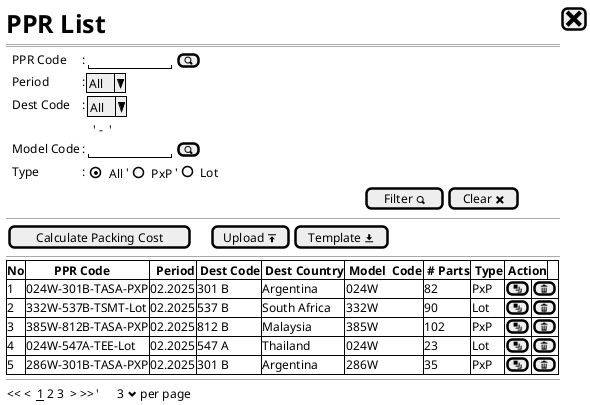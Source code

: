 @startsalt
{
  <size:25><b>PPR List|[<size:25><&x>]|*
  ==
  {
    .|PPR Code          |: {|"          "|[<&magnifying-glass>]|}*
    .|Period            |: |^All^|*    
    .|Dest Code         |: {|^All^| }*
      .|.|.|{
      .| |' -  '| | *
      }
    .|Model Code        |: {"          "|[<&magnifying-glass>]|}*
    .|Type              |: {|{(X)All}   '|    {()PxP}        '|   ()Lot}|*
    .|.|.|.|.|                                              {[Filter <&magnifying-glass>] | [Clear <&x>]}
  }
  --
  {
    ||[Calculate Packing Cost] |.|.|.|[Upload <&data-transfer-upload>]| [Template <&data-transfer-download>]|* 
  }
  --
  {#
    |<b>No  |<b>         PPR Code    |<b>  Period  |<b> Dest Code |<b> Dest Country |<b> Model  Code |<b> # Parts|<b> Type |<b> Action |*
    |  1    | 024W-301B-TASA-PXP     |  02.2025    |     301 B    |   Argentina     |    024W        |     82     |   PxP   |[<&layers>]|[<&trash>]|* 
    |  2    | 332W-537B-TSMT-Lot     | 02.2025     |     537 B    |   South Africa  |    332W        |     90     |   Lot   |[<&layers>]|[<&trash>]|* 
    |  3    | 385W-812B-TASA-PXP     | 02.2025     |     812 B    |   Malaysia      |    385W        |     102    |   PxP   |[<&layers>]|[<&trash>]|* 
    |  4    | 024W-547A-TEE-Lot      | 02.2025     |     547 A    |   Thailand      |    024W        |     23     |   Lot   |[<&layers>]|[<&trash>]|* 
    |  5    | 286W-301B-TASA-PXP     | 02.2025     |     301 B    |   Argentina     |    286W        |      35    |   PxP   |[<&layers>]|[<&trash>]|* 
  }
  --
  {
  << <  __1__ 2 3  > >>  |'      3 <&chevron-bottom> per page |*
  }
}
@@endsalt



